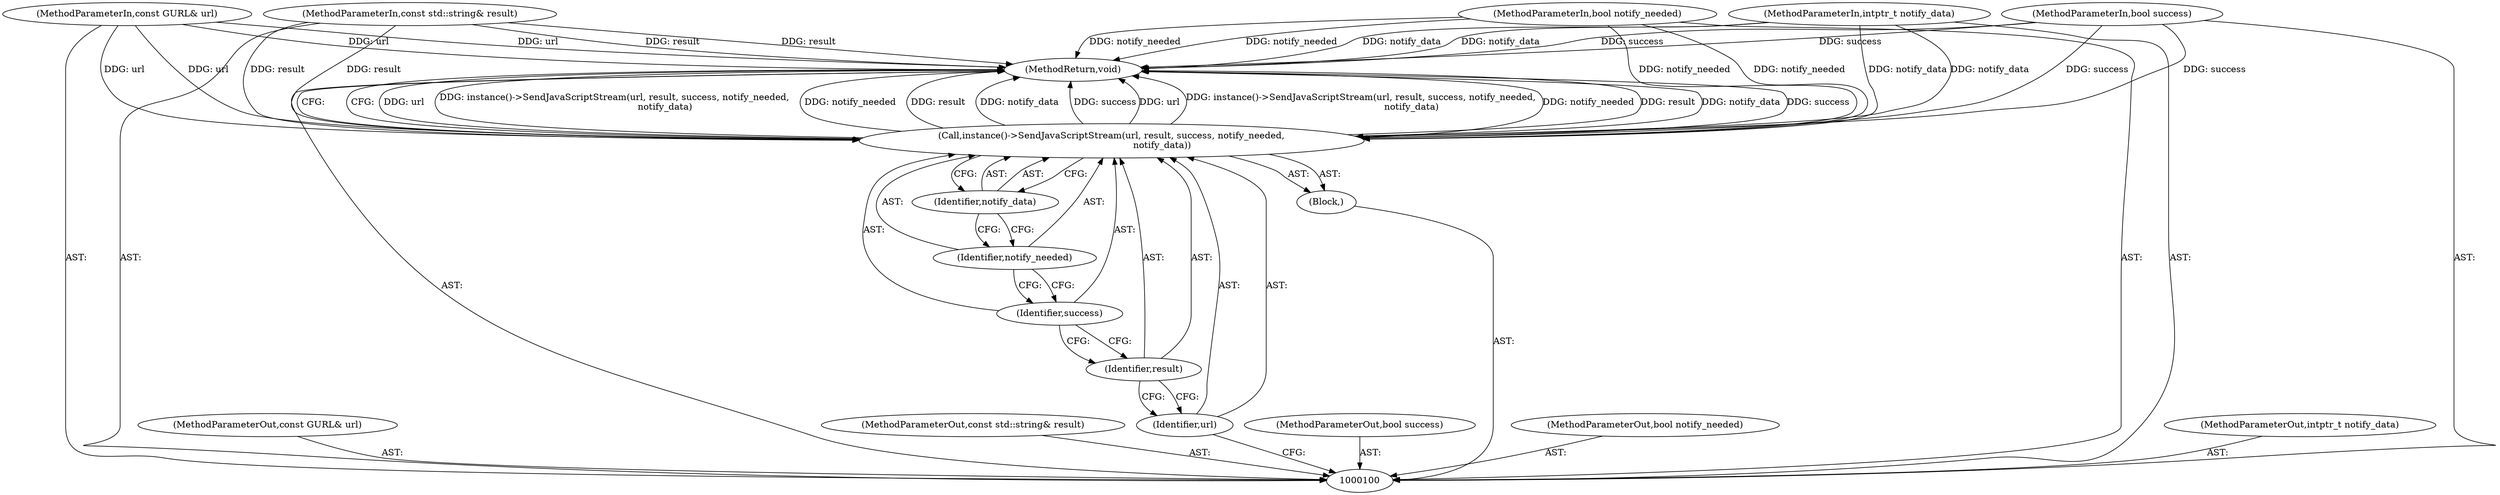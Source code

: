 digraph "1_Chrome_ea3d1d84be3d6f97bf50e76511c9e26af6895533_11" {
"1000113" [label="(MethodReturn,void)"];
"1000101" [label="(MethodParameterIn,const GURL& url)"];
"1000128" [label="(MethodParameterOut,const GURL& url)"];
"1000102" [label="(MethodParameterIn,const std::string& result)"];
"1000129" [label="(MethodParameterOut,const std::string& result)"];
"1000103" [label="(MethodParameterIn,bool success)"];
"1000130" [label="(MethodParameterOut,bool success)"];
"1000104" [label="(MethodParameterIn,bool notify_needed)"];
"1000131" [label="(MethodParameterOut,bool notify_needed)"];
"1000106" [label="(Block,)"];
"1000105" [label="(MethodParameterIn,intptr_t notify_data)"];
"1000132" [label="(MethodParameterOut,intptr_t notify_data)"];
"1000107" [label="(Call,instance()->SendJavaScriptStream(url, result, success, notify_needed,\n                                   notify_data))"];
"1000108" [label="(Identifier,url)"];
"1000109" [label="(Identifier,result)"];
"1000110" [label="(Identifier,success)"];
"1000111" [label="(Identifier,notify_needed)"];
"1000112" [label="(Identifier,notify_data)"];
"1000113" -> "1000100"  [label="AST: "];
"1000113" -> "1000107"  [label="CFG: "];
"1000107" -> "1000113"  [label="DDG: url"];
"1000107" -> "1000113"  [label="DDG: instance()->SendJavaScriptStream(url, result, success, notify_needed,\n                                   notify_data)"];
"1000107" -> "1000113"  [label="DDG: notify_needed"];
"1000107" -> "1000113"  [label="DDG: result"];
"1000107" -> "1000113"  [label="DDG: notify_data"];
"1000107" -> "1000113"  [label="DDG: success"];
"1000104" -> "1000113"  [label="DDG: notify_needed"];
"1000105" -> "1000113"  [label="DDG: notify_data"];
"1000103" -> "1000113"  [label="DDG: success"];
"1000102" -> "1000113"  [label="DDG: result"];
"1000101" -> "1000113"  [label="DDG: url"];
"1000101" -> "1000100"  [label="AST: "];
"1000101" -> "1000113"  [label="DDG: url"];
"1000101" -> "1000107"  [label="DDG: url"];
"1000128" -> "1000100"  [label="AST: "];
"1000102" -> "1000100"  [label="AST: "];
"1000102" -> "1000113"  [label="DDG: result"];
"1000102" -> "1000107"  [label="DDG: result"];
"1000129" -> "1000100"  [label="AST: "];
"1000103" -> "1000100"  [label="AST: "];
"1000103" -> "1000113"  [label="DDG: success"];
"1000103" -> "1000107"  [label="DDG: success"];
"1000130" -> "1000100"  [label="AST: "];
"1000104" -> "1000100"  [label="AST: "];
"1000104" -> "1000113"  [label="DDG: notify_needed"];
"1000104" -> "1000107"  [label="DDG: notify_needed"];
"1000131" -> "1000100"  [label="AST: "];
"1000106" -> "1000100"  [label="AST: "];
"1000107" -> "1000106"  [label="AST: "];
"1000105" -> "1000100"  [label="AST: "];
"1000105" -> "1000113"  [label="DDG: notify_data"];
"1000105" -> "1000107"  [label="DDG: notify_data"];
"1000132" -> "1000100"  [label="AST: "];
"1000107" -> "1000106"  [label="AST: "];
"1000107" -> "1000112"  [label="CFG: "];
"1000108" -> "1000107"  [label="AST: "];
"1000109" -> "1000107"  [label="AST: "];
"1000110" -> "1000107"  [label="AST: "];
"1000111" -> "1000107"  [label="AST: "];
"1000112" -> "1000107"  [label="AST: "];
"1000113" -> "1000107"  [label="CFG: "];
"1000107" -> "1000113"  [label="DDG: url"];
"1000107" -> "1000113"  [label="DDG: instance()->SendJavaScriptStream(url, result, success, notify_needed,\n                                   notify_data)"];
"1000107" -> "1000113"  [label="DDG: notify_needed"];
"1000107" -> "1000113"  [label="DDG: result"];
"1000107" -> "1000113"  [label="DDG: notify_data"];
"1000107" -> "1000113"  [label="DDG: success"];
"1000101" -> "1000107"  [label="DDG: url"];
"1000102" -> "1000107"  [label="DDG: result"];
"1000103" -> "1000107"  [label="DDG: success"];
"1000104" -> "1000107"  [label="DDG: notify_needed"];
"1000105" -> "1000107"  [label="DDG: notify_data"];
"1000108" -> "1000107"  [label="AST: "];
"1000108" -> "1000100"  [label="CFG: "];
"1000109" -> "1000108"  [label="CFG: "];
"1000109" -> "1000107"  [label="AST: "];
"1000109" -> "1000108"  [label="CFG: "];
"1000110" -> "1000109"  [label="CFG: "];
"1000110" -> "1000107"  [label="AST: "];
"1000110" -> "1000109"  [label="CFG: "];
"1000111" -> "1000110"  [label="CFG: "];
"1000111" -> "1000107"  [label="AST: "];
"1000111" -> "1000110"  [label="CFG: "];
"1000112" -> "1000111"  [label="CFG: "];
"1000112" -> "1000107"  [label="AST: "];
"1000112" -> "1000111"  [label="CFG: "];
"1000107" -> "1000112"  [label="CFG: "];
}
